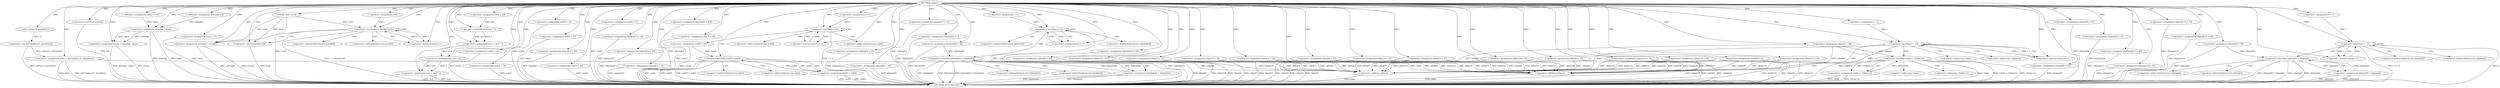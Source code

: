 digraph sxjkpv {  
"7286463909115482903" [label = "(METHOD,sxjkpv)" ]
"7286463909115483289" [label = "(METHOD_RETURN,void)" ]
"7286463909115482904" [label = "(PARAM,char* xvvk)" ]
"7286463909115482908" [label = "(<operator>.assignment,mdxzlap = 8)" ]
"7286463909115482912" [label = "(<operator>.assignment,ufxjxtp[0] = 56)" ]
"7286463909115482918" [label = "(<operator>.assignment,rpma = 15)" ]
"7286463909115482923" [label = "(<operator>.assignment,incz = 28)" ]
"7286463909115482928" [label = "(<operator>.assignment,eblm = (int*)calloc(15, sizeof(int)))" ]
"7286463909115482930" [label = "(<operator>.cast,(int*)calloc(15, sizeof(int)))" ]
"7286463909115482932" [label = "(calloc,calloc(15, sizeof(int)))" ]
"7286463909115482934" [label = "(<operator>.sizeOf,sizeof(int))" ]
"7286463909115482937" [label = "(<operator>.assignment,ouaou = mdxzlap - rpma)" ]
"7286463909115482939" [label = "(<operator>.subtraction,mdxzlap - rpma)" ]
"7286463909115482943" [label = "(<operator>.assignment,ozzg = 17)" ]
"7286463909115482947" [label = "(<operator>.assignment,incz = incz * 2)" ]
"7286463909115482949" [label = "(<operator>.multiplication,incz * 2)" ]
"7286463909115482952" [label = "(<operator>.assignment,oui[0] = 44)" ]
"7286463909115482957" [label = "(<operator>.assignment,fxkohds[0] = 38)" ]
"7286463909115482962" [label = "(<operator>.assignment,eblm[0] = 38)" ]
"7286463909115482969" [label = "(<operator>.assignment,i=0)" ]
"7286463909115482972" [label = "(<operator>.lessThan,i < sizeof(xvvk))" ]
"7286463909115482974" [label = "(<operator>.sizeOf,sizeof(xvvk))" ]
"7286463909115482976" [label = "(<operator>.postIncrement,i++)" ]
"7286463909115482979" [label = "(<operator>.assignment,gswnp[i] = xvvk[i])" ]
"7286463909115482986" [label = "(<operator>.assignment,incz = incz * 2)" ]
"7286463909115482988" [label = "(<operator>.multiplication,incz * 2)" ]
"7286463909115482991" [label = "(<operator>.assignment,eblm[1] = 27)" ]
"7286463909115482996" [label = "(<operator>.assignment,oui[1] = 91)" ]
"7286463909115483001" [label = "(<operator>.assignment,oui[2] = 30)" ]
"7286463909115483006" [label = "(<operator>.assignment,eblm[2] = 51)" ]
"7286463909115483011" [label = "(<operator>.assignment,oui[3] = 13)" ]
"7286463909115483016" [label = "(<operator>.assignment,oui[4] = 73)" ]
"7286463909115483021" [label = "(<operator>.assignment,ufxjxtp[1] = 40)" ]
"7286463909115483026" [label = "(<operator>.assignment,oui[5] = 16)" ]
"7286463909115483031" [label = "(<operator>.assignment,oui[6] = 7)" ]
"7286463909115483036" [label = "(<operator>.assignment,fxkohds[1] = 74)" ]
"7286463909115483041" [label = "(<operator>.assignment,ufxjxtp[2] = 34)" ]
"7286463909115483046" [label = "(<operator>.assignment,ufxjxtp[3] = 3)" ]
"7286463909115483051" [label = "(<operator>.assignment,eblm[3] = 25)" ]
"7286463909115483056" [label = "(<operator>.assignment,ufxjxtp[4] = 100)" ]
"7286463909115483061" [label = "(<operator>.assignment,oui[7] = 55)" ]
"7286463909115483068" [label = "(<operator>.assignment,i = 1)" ]
"7286463909115483071" [label = "(<operator>.lessThan,i < 8)" ]
"7286463909115483074" [label = "(<operator>.postIncrement,i++)" ]
"7286463909115483078" [label = "(<operator>.lessThan,oui[0] < oui[i])" ]
"7286463909115483086" [label = "(<operator>.assignment,oui[0] = oui[i])" ]
"7286463909115483093" [label = "(<operator>.assignment,ufxjxtp[5] = 92)" ]
"7286463909115483098" [label = "(<operator>.assignment,ufxjxtp[6] = 55)" ]
"7286463909115483103" [label = "(<operator>.assignment,ufxjxtp[7] = 47)" ]
"7286463909115483108" [label = "(<operator>.assignment,eblm[4] = 63)" ]
"7286463909115483113" [label = "(<operator>.assignment,eblm[5] = 11)" ]
"7286463909115483118" [label = "(<operator>.assignment,fxkohds[2] = 3)" ]
"7286463909115483123" [label = "(<operator>.assignment,fxkohds[3] = 59)" ]
"7286463909115483130" [label = "(<operator>.assignment,i = 1)" ]
"7286463909115483133" [label = "(<operator>.lessThan,i < 4)" ]
"7286463909115483136" [label = "(<operator>.postIncrement,i++)" ]
"7286463909115483140" [label = "(<operator>.lessThan,fxkohds[0] < fxkohds[i])" ]
"7286463909115483148" [label = "(<operator>.assignment,fxkohds[0] = fxkohds[i])" ]
"7286463909115483155" [label = "(<operator>.assignment,eblm[6] = 48)" ]
"7286463909115483160" [label = "(<operator>.assignment,eblm[7] = 30)" ]
"7286463909115483165" [label = "(<operator>.assignment,eblm[8] = 58)" ]
"7286463909115483170" [label = "(<operator>.assignment,eblm[9] = 3)" ]
"7286463909115483175" [label = "(<operator>.assignment,ufxjxtp[8] = 82)" ]
"7286463909115483180" [label = "(<operator>.assignment,eblm[10] = 52)" ]
"7286463909115483185" [label = "(<operator>.assignment,eblm[11] = 21)" ]
"7286463909115483190" [label = "(<operator>.assignment,ufxjxtp[9] = 97)" ]
"7286463909115483195" [label = "(<operator>.assignment,eblm[12] = 79)" ]
"7286463909115483200" [label = "(<operator>.assignment,ufxjxtp[10] = 5)" ]
"7286463909115483205" [label = "(<operator>.assignment,ufxjxtp[11] = 88)" ]
"7286463909115483210" [label = "(<operator>.assignment,eblm[13] = 83)" ]
"7286463909115483215" [label = "(<operator>.assignment,eblm[14] = 67)" ]
"7286463909115483220" [label = "(<operator>.assignment,ufxjxtp[12] = 31)" ]
"7286463909115483227" [label = "(<operator>.assignment,i = 1)" ]
"7286463909115483230" [label = "(<operator>.lessThan,i < 15)" ]
"7286463909115483233" [label = "(<operator>.postIncrement,i++)" ]
"7286463909115483237" [label = "(<operator>.lessThan,*eblm < *(eblm+i))" ]
"7286463909115483241" [label = "(<operator>.addition,eblm+i)" ]
"7286463909115483245" [label = "(<operator>.assignment,*eblm = *(eblm+i))" ]
"7286463909115483249" [label = "(<operator>.addition,eblm+i)" ]
"7286463909115483252" [label = "(<operator>.assignment,ufxjxtp[13] = 76)" ]
"7286463909115483257" [label = "(<operator>.assignment,ufxjxtp[14] = 20)" ]
"7286463909115483264" [label = "(<operator>.assignment,i = 1)" ]
"7286463909115483267" [label = "(<operator>.lessThan,i < 15)" ]
"7286463909115483270" [label = "(<operator>.postIncrement,i++)" ]
"7286463909115483274" [label = "(<operator>.lessThan,ufxjxtp[0] < ufxjxtp[i])" ]
"7286463909115483282" [label = "(<operator>.assignment,ufxjxtp[0] = ufxjxtp[i])" ]
"7286463909115482980" [label = "(<operator>.indirectIndexAccess,gswnp[i])" ]
"7286463909115482983" [label = "(<operator>.indirectIndexAccess,xvvk[i])" ]
"7286463909115483079" [label = "(<operator>.indirectIndexAccess,oui[0])" ]
"7286463909115483082" [label = "(<operator>.indirectIndexAccess,oui[i])" ]
"7286463909115483087" [label = "(<operator>.indirectIndexAccess,oui[0])" ]
"7286463909115483090" [label = "(<operator>.indirectIndexAccess,oui[i])" ]
"7286463909115483141" [label = "(<operator>.indirectIndexAccess,fxkohds[0])" ]
"7286463909115483144" [label = "(<operator>.indirectIndexAccess,fxkohds[i])" ]
"7286463909115483149" [label = "(<operator>.indirectIndexAccess,fxkohds[0])" ]
"7286463909115483152" [label = "(<operator>.indirectIndexAccess,fxkohds[i])" ]
"7286463909115483238" [label = "(<operator>.indirection,*eblm)" ]
"7286463909115483240" [label = "(<operator>.indirection,*(eblm+i))" ]
"7286463909115483246" [label = "(<operator>.indirection,*eblm)" ]
"7286463909115483248" [label = "(<operator>.indirection,*(eblm+i))" ]
"7286463909115483275" [label = "(<operator>.indirectIndexAccess,ufxjxtp[0])" ]
"7286463909115483278" [label = "(<operator>.indirectIndexAccess,ufxjxtp[i])" ]
"7286463909115483283" [label = "(<operator>.indirectIndexAccess,ufxjxtp[0])" ]
"7286463909115483286" [label = "(<operator>.indirectIndexAccess,ufxjxtp[i])" ]
  "7286463909115482952" -> "7286463909115483289"  [ label = "DDG: oui[0]"] 
  "7286463909115483086" -> "7286463909115483289"  [ label = "DDG: oui[i]"] 
  "7286463909115483041" -> "7286463909115483289"  [ label = "DDG: ufxjxtp[2]"] 
  "7286463909115482904" -> "7286463909115483289"  [ label = "DDG: xvvk"] 
  "7286463909115483078" -> "7286463909115483289"  [ label = "DDG: oui[i]"] 
  "7286463909115483133" -> "7286463909115483289"  [ label = "DDG: i < 4"] 
  "7286463909115482991" -> "7286463909115483289"  [ label = "DDG: eblm[1]"] 
  "7286463909115483205" -> "7286463909115483289"  [ label = "DDG: ufxjxtp[11]"] 
  "7286463909115483274" -> "7286463909115483289"  [ label = "DDG: ufxjxtp[0] < ufxjxtp[i]"] 
  "7286463909115483011" -> "7286463909115483289"  [ label = "DDG: oui[3]"] 
  "7286463909115483210" -> "7286463909115483289"  [ label = "DDG: eblm[13]"] 
  "7286463909115483175" -> "7286463909115483289"  [ label = "DDG: ufxjxtp[8]"] 
  "7286463909115483241" -> "7286463909115483289"  [ label = "DDG: eblm"] 
  "7286463909115482939" -> "7286463909115483289"  [ label = "DDG: mdxzlap"] 
  "7286463909115483195" -> "7286463909115483289"  [ label = "DDG: eblm[12]"] 
  "7286463909115483267" -> "7286463909115483289"  [ label = "DDG: i < 15"] 
  "7286463909115483061" -> "7286463909115483289"  [ label = "DDG: oui[7]"] 
  "7286463909115483108" -> "7286463909115483289"  [ label = "DDG: eblm[4]"] 
  "7286463909115482930" -> "7286463909115483289"  [ label = "DDG: calloc(15, sizeof(int))"] 
  "7286463909115483267" -> "7286463909115483289"  [ label = "DDG: i"] 
  "7286463909115483078" -> "7286463909115483289"  [ label = "DDG: oui[0]"] 
  "7286463909115482986" -> "7286463909115483289"  [ label = "DDG: incz * 2"] 
  "7286463909115482939" -> "7286463909115483289"  [ label = "DDG: rpma"] 
  "7286463909115483274" -> "7286463909115483289"  [ label = "DDG: ufxjxtp[i]"] 
  "7286463909115483274" -> "7286463909115483289"  [ label = "DDG: ufxjxtp[0]"] 
  "7286463909115482972" -> "7286463909115483289"  [ label = "DDG: i < sizeof(xvvk)"] 
  "7286463909115483170" -> "7286463909115483289"  [ label = "DDG: eblm[9]"] 
  "7286463909115483249" -> "7286463909115483289"  [ label = "DDG: eblm"] 
  "7286463909115482974" -> "7286463909115483289"  [ label = "DDG: xvvk"] 
  "7286463909115482979" -> "7286463909115483289"  [ label = "DDG: xvvk[i]"] 
  "7286463909115483123" -> "7286463909115483289"  [ label = "DDG: fxkohds[3]"] 
  "7286463909115483282" -> "7286463909115483289"  [ label = "DDG: ufxjxtp[0]"] 
  "7286463909115483071" -> "7286463909115483289"  [ label = "DDG: i < 8"] 
  "7286463909115483093" -> "7286463909115483289"  [ label = "DDG: ufxjxtp[5]"] 
  "7286463909115482937" -> "7286463909115483289"  [ label = "DDG: ouaou"] 
  "7286463909115483165" -> "7286463909115483289"  [ label = "DDG: eblm[8]"] 
  "7286463909115483148" -> "7286463909115483289"  [ label = "DDG: fxkohds[i]"] 
  "7286463909115483160" -> "7286463909115483289"  [ label = "DDG: eblm[7]"] 
  "7286463909115482962" -> "7286463909115483289"  [ label = "DDG: eblm[0]"] 
  "7286463909115483140" -> "7286463909115483289"  [ label = "DDG: fxkohds[0]"] 
  "7286463909115483026" -> "7286463909115483289"  [ label = "DDG: oui[5]"] 
  "7286463909115483148" -> "7286463909115483289"  [ label = "DDG: fxkohds[0]"] 
  "7286463909115483031" -> "7286463909115483289"  [ label = "DDG: oui[6]"] 
  "7286463909115483098" -> "7286463909115483289"  [ label = "DDG: ufxjxtp[6]"] 
  "7286463909115482957" -> "7286463909115483289"  [ label = "DDG: fxkohds[0]"] 
  "7286463909115483185" -> "7286463909115483289"  [ label = "DDG: eblm[11]"] 
  "7286463909115483016" -> "7286463909115483289"  [ label = "DDG: oui[4]"] 
  "7286463909115482996" -> "7286463909115483289"  [ label = "DDG: oui[1]"] 
  "7286463909115483078" -> "7286463909115483289"  [ label = "DDG: oui[0] < oui[i]"] 
  "7286463909115482928" -> "7286463909115483289"  [ label = "DDG: eblm"] 
  "7286463909115483118" -> "7286463909115483289"  [ label = "DDG: fxkohds[2]"] 
  "7286463909115483051" -> "7286463909115483289"  [ label = "DDG: eblm[3]"] 
  "7286463909115482986" -> "7286463909115483289"  [ label = "DDG: incz"] 
  "7286463909115483140" -> "7286463909115483289"  [ label = "DDG: fxkohds[i]"] 
  "7286463909115483001" -> "7286463909115483289"  [ label = "DDG: oui[2]"] 
  "7286463909115482928" -> "7286463909115483289"  [ label = "DDG: (int*)calloc(15, sizeof(int))"] 
  "7286463909115482934" -> "7286463909115483289"  [ label = "DDG: int"] 
  "7286463909115483103" -> "7286463909115483289"  [ label = "DDG: ufxjxtp[7]"] 
  "7286463909115483006" -> "7286463909115483289"  [ label = "DDG: eblm[2]"] 
  "7286463909115483155" -> "7286463909115483289"  [ label = "DDG: eblm[6]"] 
  "7286463909115483056" -> "7286463909115483289"  [ label = "DDG: ufxjxtp[4]"] 
  "7286463909115483245" -> "7286463909115483289"  [ label = "DDG: *eblm"] 
  "7286463909115483237" -> "7286463909115483289"  [ label = "DDG: *eblm < *(eblm+i)"] 
  "7286463909115483257" -> "7286463909115483289"  [ label = "DDG: ufxjxtp[14]"] 
  "7286463909115483220" -> "7286463909115483289"  [ label = "DDG: ufxjxtp[12]"] 
  "7286463909115482979" -> "7286463909115483289"  [ label = "DDG: gswnp[i]"] 
  "7286463909115483140" -> "7286463909115483289"  [ label = "DDG: fxkohds[0] < fxkohds[i]"] 
  "7286463909115483190" -> "7286463909115483289"  [ label = "DDG: ufxjxtp[9]"] 
  "7286463909115483180" -> "7286463909115483289"  [ label = "DDG: eblm[10]"] 
  "7286463909115482912" -> "7286463909115483289"  [ label = "DDG: ufxjxtp[0]"] 
  "7286463909115482943" -> "7286463909115483289"  [ label = "DDG: ozzg"] 
  "7286463909115483245" -> "7286463909115483289"  [ label = "DDG: *(eblm+i)"] 
  "7286463909115483215" -> "7286463909115483289"  [ label = "DDG: eblm[14]"] 
  "7286463909115483036" -> "7286463909115483289"  [ label = "DDG: fxkohds[1]"] 
  "7286463909115483113" -> "7286463909115483289"  [ label = "DDG: eblm[5]"] 
  "7286463909115483252" -> "7286463909115483289"  [ label = "DDG: ufxjxtp[13]"] 
  "7286463909115482937" -> "7286463909115483289"  [ label = "DDG: mdxzlap - rpma"] 
  "7286463909115483237" -> "7286463909115483289"  [ label = "DDG: *(eblm+i)"] 
  "7286463909115483200" -> "7286463909115483289"  [ label = "DDG: ufxjxtp[10]"] 
  "7286463909115483046" -> "7286463909115483289"  [ label = "DDG: ufxjxtp[3]"] 
  "7286463909115483021" -> "7286463909115483289"  [ label = "DDG: ufxjxtp[1]"] 
  "7286463909115483237" -> "7286463909115483289"  [ label = "DDG: *eblm"] 
  "7286463909115483282" -> "7286463909115483289"  [ label = "DDG: ufxjxtp[i]"] 
  "7286463909115483086" -> "7286463909115483289"  [ label = "DDG: oui[0]"] 
  "7286463909115482903" -> "7286463909115482904"  [ label = "DDG: "] 
  "7286463909115482903" -> "7286463909115482908"  [ label = "DDG: "] 
  "7286463909115482903" -> "7286463909115482912"  [ label = "DDG: "] 
  "7286463909115482903" -> "7286463909115482918"  [ label = "DDG: "] 
  "7286463909115482903" -> "7286463909115482923"  [ label = "DDG: "] 
  "7286463909115482930" -> "7286463909115482928"  [ label = "DDG: calloc(15, sizeof(int))"] 
  "7286463909115482903" -> "7286463909115482928"  [ label = "DDG: "] 
  "7286463909115482932" -> "7286463909115482930"  [ label = "DDG: 15"] 
  "7286463909115482903" -> "7286463909115482932"  [ label = "DDG: "] 
  "7286463909115482903" -> "7286463909115482934"  [ label = "DDG: "] 
  "7286463909115482939" -> "7286463909115482937"  [ label = "DDG: mdxzlap"] 
  "7286463909115482939" -> "7286463909115482937"  [ label = "DDG: rpma"] 
  "7286463909115482903" -> "7286463909115482937"  [ label = "DDG: "] 
  "7286463909115482908" -> "7286463909115482939"  [ label = "DDG: mdxzlap"] 
  "7286463909115482903" -> "7286463909115482939"  [ label = "DDG: "] 
  "7286463909115482918" -> "7286463909115482939"  [ label = "DDG: rpma"] 
  "7286463909115482903" -> "7286463909115482943"  [ label = "DDG: "] 
  "7286463909115482949" -> "7286463909115482947"  [ label = "DDG: incz"] 
  "7286463909115482949" -> "7286463909115482947"  [ label = "DDG: 2"] 
  "7286463909115482903" -> "7286463909115482947"  [ label = "DDG: "] 
  "7286463909115482923" -> "7286463909115482949"  [ label = "DDG: incz"] 
  "7286463909115482903" -> "7286463909115482949"  [ label = "DDG: "] 
  "7286463909115482903" -> "7286463909115482952"  [ label = "DDG: "] 
  "7286463909115482903" -> "7286463909115482957"  [ label = "DDG: "] 
  "7286463909115482903" -> "7286463909115482962"  [ label = "DDG: "] 
  "7286463909115482903" -> "7286463909115482969"  [ label = "DDG: "] 
  "7286463909115482969" -> "7286463909115482972"  [ label = "DDG: i"] 
  "7286463909115482976" -> "7286463909115482972"  [ label = "DDG: i"] 
  "7286463909115482903" -> "7286463909115482972"  [ label = "DDG: "] 
  "7286463909115482904" -> "7286463909115482972"  [ label = "DDG: xvvk"] 
  "7286463909115482904" -> "7286463909115482974"  [ label = "DDG: xvvk"] 
  "7286463909115482903" -> "7286463909115482974"  [ label = "DDG: "] 
  "7286463909115482972" -> "7286463909115482976"  [ label = "DDG: i"] 
  "7286463909115482903" -> "7286463909115482976"  [ label = "DDG: "] 
  "7286463909115482904" -> "7286463909115482979"  [ label = "DDG: xvvk"] 
  "7286463909115482903" -> "7286463909115482979"  [ label = "DDG: "] 
  "7286463909115482988" -> "7286463909115482986"  [ label = "DDG: incz"] 
  "7286463909115482988" -> "7286463909115482986"  [ label = "DDG: 2"] 
  "7286463909115482903" -> "7286463909115482986"  [ label = "DDG: "] 
  "7286463909115482947" -> "7286463909115482988"  [ label = "DDG: incz"] 
  "7286463909115482903" -> "7286463909115482988"  [ label = "DDG: "] 
  "7286463909115482903" -> "7286463909115482991"  [ label = "DDG: "] 
  "7286463909115482903" -> "7286463909115482996"  [ label = "DDG: "] 
  "7286463909115482903" -> "7286463909115483001"  [ label = "DDG: "] 
  "7286463909115482903" -> "7286463909115483006"  [ label = "DDG: "] 
  "7286463909115482903" -> "7286463909115483011"  [ label = "DDG: "] 
  "7286463909115482903" -> "7286463909115483016"  [ label = "DDG: "] 
  "7286463909115482903" -> "7286463909115483021"  [ label = "DDG: "] 
  "7286463909115482903" -> "7286463909115483026"  [ label = "DDG: "] 
  "7286463909115482903" -> "7286463909115483031"  [ label = "DDG: "] 
  "7286463909115482903" -> "7286463909115483036"  [ label = "DDG: "] 
  "7286463909115482903" -> "7286463909115483041"  [ label = "DDG: "] 
  "7286463909115482903" -> "7286463909115483046"  [ label = "DDG: "] 
  "7286463909115482903" -> "7286463909115483051"  [ label = "DDG: "] 
  "7286463909115482903" -> "7286463909115483056"  [ label = "DDG: "] 
  "7286463909115482903" -> "7286463909115483061"  [ label = "DDG: "] 
  "7286463909115482903" -> "7286463909115483068"  [ label = "DDG: "] 
  "7286463909115483074" -> "7286463909115483071"  [ label = "DDG: i"] 
  "7286463909115483068" -> "7286463909115483071"  [ label = "DDG: i"] 
  "7286463909115482903" -> "7286463909115483071"  [ label = "DDG: "] 
  "7286463909115483071" -> "7286463909115483074"  [ label = "DDG: i"] 
  "7286463909115482903" -> "7286463909115483074"  [ label = "DDG: "] 
  "7286463909115482952" -> "7286463909115483078"  [ label = "DDG: oui[0]"] 
  "7286463909115483086" -> "7286463909115483078"  [ label = "DDG: oui[0]"] 
  "7286463909115483078" -> "7286463909115483086"  [ label = "DDG: oui[i]"] 
  "7286463909115482903" -> "7286463909115483093"  [ label = "DDG: "] 
  "7286463909115482903" -> "7286463909115483098"  [ label = "DDG: "] 
  "7286463909115482903" -> "7286463909115483103"  [ label = "DDG: "] 
  "7286463909115482903" -> "7286463909115483108"  [ label = "DDG: "] 
  "7286463909115482903" -> "7286463909115483113"  [ label = "DDG: "] 
  "7286463909115482903" -> "7286463909115483118"  [ label = "DDG: "] 
  "7286463909115482903" -> "7286463909115483123"  [ label = "DDG: "] 
  "7286463909115482903" -> "7286463909115483130"  [ label = "DDG: "] 
  "7286463909115483130" -> "7286463909115483133"  [ label = "DDG: i"] 
  "7286463909115483136" -> "7286463909115483133"  [ label = "DDG: i"] 
  "7286463909115482903" -> "7286463909115483133"  [ label = "DDG: "] 
  "7286463909115483133" -> "7286463909115483136"  [ label = "DDG: i"] 
  "7286463909115482903" -> "7286463909115483136"  [ label = "DDG: "] 
  "7286463909115483148" -> "7286463909115483140"  [ label = "DDG: fxkohds[0]"] 
  "7286463909115482957" -> "7286463909115483140"  [ label = "DDG: fxkohds[0]"] 
  "7286463909115483140" -> "7286463909115483148"  [ label = "DDG: fxkohds[i]"] 
  "7286463909115482903" -> "7286463909115483155"  [ label = "DDG: "] 
  "7286463909115482903" -> "7286463909115483160"  [ label = "DDG: "] 
  "7286463909115482903" -> "7286463909115483165"  [ label = "DDG: "] 
  "7286463909115482903" -> "7286463909115483170"  [ label = "DDG: "] 
  "7286463909115482903" -> "7286463909115483175"  [ label = "DDG: "] 
  "7286463909115482903" -> "7286463909115483180"  [ label = "DDG: "] 
  "7286463909115482903" -> "7286463909115483185"  [ label = "DDG: "] 
  "7286463909115482903" -> "7286463909115483190"  [ label = "DDG: "] 
  "7286463909115482903" -> "7286463909115483195"  [ label = "DDG: "] 
  "7286463909115482903" -> "7286463909115483200"  [ label = "DDG: "] 
  "7286463909115482903" -> "7286463909115483205"  [ label = "DDG: "] 
  "7286463909115482903" -> "7286463909115483210"  [ label = "DDG: "] 
  "7286463909115482903" -> "7286463909115483215"  [ label = "DDG: "] 
  "7286463909115482903" -> "7286463909115483220"  [ label = "DDG: "] 
  "7286463909115482903" -> "7286463909115483227"  [ label = "DDG: "] 
  "7286463909115483233" -> "7286463909115483230"  [ label = "DDG: i"] 
  "7286463909115483227" -> "7286463909115483230"  [ label = "DDG: i"] 
  "7286463909115482903" -> "7286463909115483230"  [ label = "DDG: "] 
  "7286463909115482903" -> "7286463909115483233"  [ label = "DDG: "] 
  "7286463909115483230" -> "7286463909115483233"  [ label = "DDG: i"] 
  "7286463909115482962" -> "7286463909115483237"  [ label = "DDG: eblm[0]"] 
  "7286463909115483245" -> "7286463909115483237"  [ label = "DDG: *eblm"] 
  "7286463909115482991" -> "7286463909115483241"  [ label = "DDG: eblm[1]"] 
  "7286463909115483185" -> "7286463909115483241"  [ label = "DDG: eblm[11]"] 
  "7286463909115483180" -> "7286463909115483241"  [ label = "DDG: eblm[10]"] 
  "7286463909115483215" -> "7286463909115483241"  [ label = "DDG: eblm[14]"] 
  "7286463909115483113" -> "7286463909115483241"  [ label = "DDG: eblm[5]"] 
  "7286463909115483210" -> "7286463909115483241"  [ label = "DDG: eblm[13]"] 
  "7286463909115483195" -> "7286463909115483241"  [ label = "DDG: eblm[12]"] 
  "7286463909115483108" -> "7286463909115483241"  [ label = "DDG: eblm[4]"] 
  "7286463909115483170" -> "7286463909115483241"  [ label = "DDG: eblm[9]"] 
  "7286463909115483165" -> "7286463909115483241"  [ label = "DDG: eblm[8]"] 
  "7286463909115483160" -> "7286463909115483241"  [ label = "DDG: eblm[7]"] 
  "7286463909115482962" -> "7286463909115483241"  [ label = "DDG: eblm[0]"] 
  "7286463909115482928" -> "7286463909115483241"  [ label = "DDG: eblm"] 
  "7286463909115483051" -> "7286463909115483241"  [ label = "DDG: eblm[3]"] 
  "7286463909115483006" -> "7286463909115483241"  [ label = "DDG: eblm[2]"] 
  "7286463909115483155" -> "7286463909115483241"  [ label = "DDG: eblm[6]"] 
  "7286463909115482903" -> "7286463909115483241"  [ label = "DDG: "] 
  "7286463909115483230" -> "7286463909115483241"  [ label = "DDG: i"] 
  "7286463909115483237" -> "7286463909115483245"  [ label = "DDG: *(eblm+i)"] 
  "7286463909115482991" -> "7286463909115483249"  [ label = "DDG: eblm[1]"] 
  "7286463909115483170" -> "7286463909115483249"  [ label = "DDG: eblm[9]"] 
  "7286463909115483185" -> "7286463909115483249"  [ label = "DDG: eblm[11]"] 
  "7286463909115483051" -> "7286463909115483249"  [ label = "DDG: eblm[3]"] 
  "7286463909115483180" -> "7286463909115483249"  [ label = "DDG: eblm[10]"] 
  "7286463909115483215" -> "7286463909115483249"  [ label = "DDG: eblm[14]"] 
  "7286463909115483113" -> "7286463909115483249"  [ label = "DDG: eblm[5]"] 
  "7286463909115483210" -> "7286463909115483249"  [ label = "DDG: eblm[13]"] 
  "7286463909115483195" -> "7286463909115483249"  [ label = "DDG: eblm[12]"] 
  "7286463909115483108" -> "7286463909115483249"  [ label = "DDG: eblm[4]"] 
  "7286463909115483165" -> "7286463909115483249"  [ label = "DDG: eblm[8]"] 
  "7286463909115483160" -> "7286463909115483249"  [ label = "DDG: eblm[7]"] 
  "7286463909115482962" -> "7286463909115483249"  [ label = "DDG: eblm[0]"] 
  "7286463909115483006" -> "7286463909115483249"  [ label = "DDG: eblm[2]"] 
  "7286463909115483155" -> "7286463909115483249"  [ label = "DDG: eblm[6]"] 
  "7286463909115482903" -> "7286463909115483249"  [ label = "DDG: "] 
  "7286463909115483230" -> "7286463909115483249"  [ label = "DDG: i"] 
  "7286463909115482903" -> "7286463909115483252"  [ label = "DDG: "] 
  "7286463909115482903" -> "7286463909115483257"  [ label = "DDG: "] 
  "7286463909115482903" -> "7286463909115483264"  [ label = "DDG: "] 
  "7286463909115483264" -> "7286463909115483267"  [ label = "DDG: i"] 
  "7286463909115483270" -> "7286463909115483267"  [ label = "DDG: i"] 
  "7286463909115482903" -> "7286463909115483267"  [ label = "DDG: "] 
  "7286463909115483267" -> "7286463909115483270"  [ label = "DDG: i"] 
  "7286463909115482903" -> "7286463909115483270"  [ label = "DDG: "] 
  "7286463909115483282" -> "7286463909115483274"  [ label = "DDG: ufxjxtp[0]"] 
  "7286463909115482912" -> "7286463909115483274"  [ label = "DDG: ufxjxtp[0]"] 
  "7286463909115483274" -> "7286463909115483282"  [ label = "DDG: ufxjxtp[i]"] 
  "7286463909115482972" -> "7286463909115482974"  [ label = "CDG: "] 
  "7286463909115482972" -> "7286463909115482972"  [ label = "CDG: "] 
  "7286463909115482972" -> "7286463909115482980"  [ label = "CDG: "] 
  "7286463909115482972" -> "7286463909115482983"  [ label = "CDG: "] 
  "7286463909115482972" -> "7286463909115482976"  [ label = "CDG: "] 
  "7286463909115482972" -> "7286463909115482979"  [ label = "CDG: "] 
  "7286463909115483071" -> "7286463909115483071"  [ label = "CDG: "] 
  "7286463909115483071" -> "7286463909115483078"  [ label = "CDG: "] 
  "7286463909115483071" -> "7286463909115483079"  [ label = "CDG: "] 
  "7286463909115483071" -> "7286463909115483074"  [ label = "CDG: "] 
  "7286463909115483071" -> "7286463909115483082"  [ label = "CDG: "] 
  "7286463909115483078" -> "7286463909115483086"  [ label = "CDG: "] 
  "7286463909115483078" -> "7286463909115483087"  [ label = "CDG: "] 
  "7286463909115483078" -> "7286463909115483090"  [ label = "CDG: "] 
  "7286463909115483133" -> "7286463909115483133"  [ label = "CDG: "] 
  "7286463909115483133" -> "7286463909115483140"  [ label = "CDG: "] 
  "7286463909115483133" -> "7286463909115483141"  [ label = "CDG: "] 
  "7286463909115483133" -> "7286463909115483136"  [ label = "CDG: "] 
  "7286463909115483133" -> "7286463909115483144"  [ label = "CDG: "] 
  "7286463909115483140" -> "7286463909115483148"  [ label = "CDG: "] 
  "7286463909115483140" -> "7286463909115483149"  [ label = "CDG: "] 
  "7286463909115483140" -> "7286463909115483152"  [ label = "CDG: "] 
  "7286463909115483230" -> "7286463909115483230"  [ label = "CDG: "] 
  "7286463909115483230" -> "7286463909115483238"  [ label = "CDG: "] 
  "7286463909115483230" -> "7286463909115483241"  [ label = "CDG: "] 
  "7286463909115483230" -> "7286463909115483237"  [ label = "CDG: "] 
  "7286463909115483230" -> "7286463909115483240"  [ label = "CDG: "] 
  "7286463909115483230" -> "7286463909115483233"  [ label = "CDG: "] 
  "7286463909115483237" -> "7286463909115483249"  [ label = "CDG: "] 
  "7286463909115483237" -> "7286463909115483246"  [ label = "CDG: "] 
  "7286463909115483237" -> "7286463909115483245"  [ label = "CDG: "] 
  "7286463909115483237" -> "7286463909115483248"  [ label = "CDG: "] 
  "7286463909115483267" -> "7286463909115483270"  [ label = "CDG: "] 
  "7286463909115483267" -> "7286463909115483267"  [ label = "CDG: "] 
  "7286463909115483267" -> "7286463909115483278"  [ label = "CDG: "] 
  "7286463909115483267" -> "7286463909115483274"  [ label = "CDG: "] 
  "7286463909115483267" -> "7286463909115483275"  [ label = "CDG: "] 
  "7286463909115483274" -> "7286463909115483286"  [ label = "CDG: "] 
  "7286463909115483274" -> "7286463909115483282"  [ label = "CDG: "] 
  "7286463909115483274" -> "7286463909115483283"  [ label = "CDG: "] 
}

